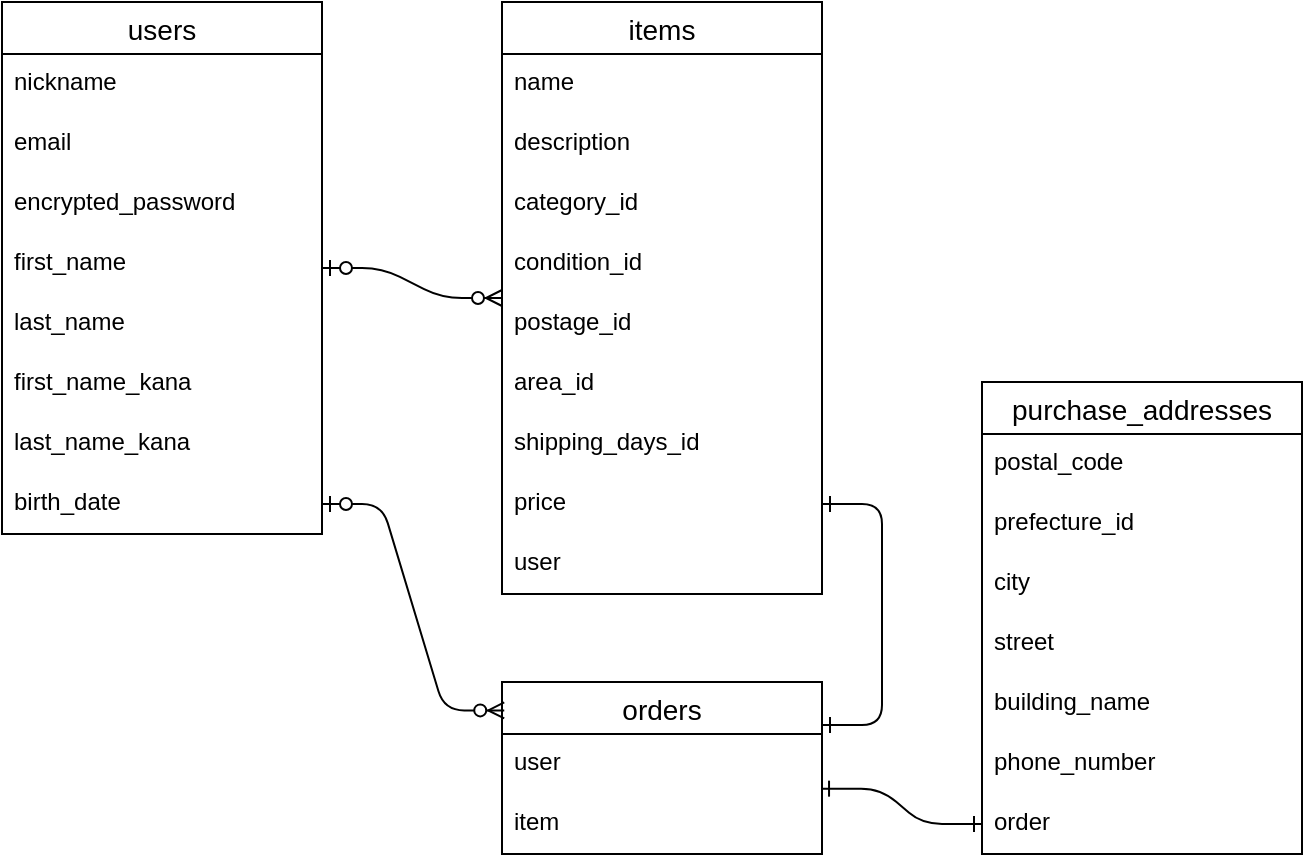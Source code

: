 <mxfile>
    <diagram id="ZFz-ahUxTJeXVv1OpHOJ" name="ページ1">
        <mxGraphModel dx="628" dy="525" grid="1" gridSize="10" guides="1" tooltips="1" connect="1" arrows="1" fold="1" page="1" pageScale="1" pageWidth="827" pageHeight="1169" math="0" shadow="0">
            <root>
                <mxCell id="0"/>
                <mxCell id="1" parent="0"/>
                <mxCell id="f-Fqu0ORPsu3V8Kkymkz-1" value="users" style="swimlane;fontStyle=0;childLayout=stackLayout;horizontal=1;startSize=26;horizontalStack=0;resizeParent=1;resizeParentMax=0;resizeLast=0;collapsible=1;marginBottom=0;align=center;fontSize=14;" vertex="1" parent="1">
                    <mxGeometry x="80" y="40" width="160" height="266" as="geometry"/>
                </mxCell>
                <mxCell id="f-Fqu0ORPsu3V8Kkymkz-2" value="nickname" style="text;strokeColor=none;fillColor=none;spacingLeft=4;spacingRight=4;overflow=hidden;rotatable=0;points=[[0,0.5],[1,0.5]];portConstraint=eastwest;fontSize=12;" vertex="1" parent="f-Fqu0ORPsu3V8Kkymkz-1">
                    <mxGeometry y="26" width="160" height="30" as="geometry"/>
                </mxCell>
                <mxCell id="f-Fqu0ORPsu3V8Kkymkz-3" value="email" style="text;strokeColor=none;fillColor=none;spacingLeft=4;spacingRight=4;overflow=hidden;rotatable=0;points=[[0,0.5],[1,0.5]];portConstraint=eastwest;fontSize=12;" vertex="1" parent="f-Fqu0ORPsu3V8Kkymkz-1">
                    <mxGeometry y="56" width="160" height="30" as="geometry"/>
                </mxCell>
                <mxCell id="f-Fqu0ORPsu3V8Kkymkz-34" value="encrypted_password" style="text;strokeColor=none;fillColor=none;spacingLeft=4;spacingRight=4;overflow=hidden;rotatable=0;points=[[0,0.5],[1,0.5]];portConstraint=eastwest;fontSize=12;" vertex="1" parent="f-Fqu0ORPsu3V8Kkymkz-1">
                    <mxGeometry y="86" width="160" height="30" as="geometry"/>
                </mxCell>
                <mxCell id="f-Fqu0ORPsu3V8Kkymkz-8" value="first_name" style="text;strokeColor=none;fillColor=none;spacingLeft=4;spacingRight=4;overflow=hidden;rotatable=0;points=[[0,0.5],[1,0.5]];portConstraint=eastwest;fontSize=12;" vertex="1" parent="f-Fqu0ORPsu3V8Kkymkz-1">
                    <mxGeometry y="116" width="160" height="30" as="geometry"/>
                </mxCell>
                <mxCell id="f-Fqu0ORPsu3V8Kkymkz-9" value="last_name" style="text;strokeColor=none;fillColor=none;spacingLeft=4;spacingRight=4;overflow=hidden;rotatable=0;points=[[0,0.5],[1,0.5]];portConstraint=eastwest;fontSize=12;" vertex="1" parent="f-Fqu0ORPsu3V8Kkymkz-1">
                    <mxGeometry y="146" width="160" height="30" as="geometry"/>
                </mxCell>
                <mxCell id="f-Fqu0ORPsu3V8Kkymkz-10" value="first_name_kana" style="text;strokeColor=none;fillColor=none;spacingLeft=4;spacingRight=4;overflow=hidden;rotatable=0;points=[[0,0.5],[1,0.5]];portConstraint=eastwest;fontSize=12;" vertex="1" parent="f-Fqu0ORPsu3V8Kkymkz-1">
                    <mxGeometry y="176" width="160" height="30" as="geometry"/>
                </mxCell>
                <mxCell id="f-Fqu0ORPsu3V8Kkymkz-11" value="last_name_kana&#10;" style="text;strokeColor=none;fillColor=none;spacingLeft=4;spacingRight=4;overflow=hidden;rotatable=0;points=[[0,0.5],[1,0.5]];portConstraint=eastwest;fontSize=12;" vertex="1" parent="f-Fqu0ORPsu3V8Kkymkz-1">
                    <mxGeometry y="206" width="160" height="30" as="geometry"/>
                </mxCell>
                <mxCell id="f-Fqu0ORPsu3V8Kkymkz-12" value="birth_date" style="text;strokeColor=none;fillColor=none;spacingLeft=4;spacingRight=4;overflow=hidden;rotatable=0;points=[[0,0.5],[1,0.5]];portConstraint=eastwest;fontSize=12;" vertex="1" parent="f-Fqu0ORPsu3V8Kkymkz-1">
                    <mxGeometry y="236" width="160" height="30" as="geometry"/>
                </mxCell>
                <mxCell id="f-Fqu0ORPsu3V8Kkymkz-14" value="items" style="swimlane;fontStyle=0;childLayout=stackLayout;horizontal=1;startSize=26;horizontalStack=0;resizeParent=1;resizeParentMax=0;resizeLast=0;collapsible=1;marginBottom=0;align=center;fontSize=14;" vertex="1" parent="1">
                    <mxGeometry x="330" y="40" width="160" height="296" as="geometry"/>
                </mxCell>
                <mxCell id="f-Fqu0ORPsu3V8Kkymkz-16" value="name" style="text;strokeColor=none;fillColor=none;spacingLeft=4;spacingRight=4;overflow=hidden;rotatable=0;points=[[0,0.5],[1,0.5]];portConstraint=eastwest;fontSize=12;" vertex="1" parent="f-Fqu0ORPsu3V8Kkymkz-14">
                    <mxGeometry y="26" width="160" height="30" as="geometry"/>
                </mxCell>
                <mxCell id="f-Fqu0ORPsu3V8Kkymkz-17" value="description" style="text;strokeColor=none;fillColor=none;spacingLeft=4;spacingRight=4;overflow=hidden;rotatable=0;points=[[0,0.5],[1,0.5]];portConstraint=eastwest;fontSize=12;" vertex="1" parent="f-Fqu0ORPsu3V8Kkymkz-14">
                    <mxGeometry y="56" width="160" height="30" as="geometry"/>
                </mxCell>
                <mxCell id="f-Fqu0ORPsu3V8Kkymkz-19" value="category_id" style="text;strokeColor=none;fillColor=none;spacingLeft=4;spacingRight=4;overflow=hidden;rotatable=0;points=[[0,0.5],[1,0.5]];portConstraint=eastwest;fontSize=12;" vertex="1" parent="f-Fqu0ORPsu3V8Kkymkz-14">
                    <mxGeometry y="86" width="160" height="30" as="geometry"/>
                </mxCell>
                <mxCell id="f-Fqu0ORPsu3V8Kkymkz-20" value="condition_id" style="text;strokeColor=none;fillColor=none;spacingLeft=4;spacingRight=4;overflow=hidden;rotatable=0;points=[[0,0.5],[1,0.5]];portConstraint=eastwest;fontSize=12;" vertex="1" parent="f-Fqu0ORPsu3V8Kkymkz-14">
                    <mxGeometry y="116" width="160" height="30" as="geometry"/>
                </mxCell>
                <mxCell id="f-Fqu0ORPsu3V8Kkymkz-22" value="postage_id" style="text;strokeColor=none;fillColor=none;spacingLeft=4;spacingRight=4;overflow=hidden;rotatable=0;points=[[0,0.5],[1,0.5]];portConstraint=eastwest;fontSize=12;" vertex="1" parent="f-Fqu0ORPsu3V8Kkymkz-14">
                    <mxGeometry y="146" width="160" height="30" as="geometry"/>
                </mxCell>
                <mxCell id="f-Fqu0ORPsu3V8Kkymkz-23" value="area_id" style="text;strokeColor=none;fillColor=none;spacingLeft=4;spacingRight=4;overflow=hidden;rotatable=0;points=[[0,0.5],[1,0.5]];portConstraint=eastwest;fontSize=12;" vertex="1" parent="f-Fqu0ORPsu3V8Kkymkz-14">
                    <mxGeometry y="176" width="160" height="30" as="geometry"/>
                </mxCell>
                <mxCell id="f-Fqu0ORPsu3V8Kkymkz-21" value="shipping_days_id" style="text;strokeColor=none;fillColor=none;spacingLeft=4;spacingRight=4;overflow=hidden;rotatable=0;points=[[0,0.5],[1,0.5]];portConstraint=eastwest;fontSize=12;" vertex="1" parent="f-Fqu0ORPsu3V8Kkymkz-14">
                    <mxGeometry y="206" width="160" height="30" as="geometry"/>
                </mxCell>
                <mxCell id="f-Fqu0ORPsu3V8Kkymkz-18" value="price&#10;" style="text;strokeColor=none;fillColor=none;spacingLeft=4;spacingRight=4;overflow=hidden;rotatable=0;points=[[0,0.5],[1,0.5]];portConstraint=eastwest;fontSize=12;" vertex="1" parent="f-Fqu0ORPsu3V8Kkymkz-14">
                    <mxGeometry y="236" width="160" height="30" as="geometry"/>
                </mxCell>
                <mxCell id="f-Fqu0ORPsu3V8Kkymkz-35" value="user" style="text;strokeColor=none;fillColor=none;spacingLeft=4;spacingRight=4;overflow=hidden;rotatable=0;points=[[0,0.5],[1,0.5]];portConstraint=eastwest;fontSize=12;" vertex="1" parent="f-Fqu0ORPsu3V8Kkymkz-14">
                    <mxGeometry y="266" width="160" height="30" as="geometry"/>
                </mxCell>
                <mxCell id="f-Fqu0ORPsu3V8Kkymkz-24" value="" style="edgeStyle=entityRelationEdgeStyle;fontSize=12;html=1;endArrow=ERzeroToMany;startArrow=ERzeroToOne;strokeWidth=1;" edge="1" parent="1" source="f-Fqu0ORPsu3V8Kkymkz-1" target="f-Fqu0ORPsu3V8Kkymkz-14">
                    <mxGeometry width="100" height="100" relative="1" as="geometry">
                        <mxPoint x="280" y="160" as="sourcePoint"/>
                        <mxPoint x="380" y="60" as="targetPoint"/>
                    </mxGeometry>
                </mxCell>
                <mxCell id="f-Fqu0ORPsu3V8Kkymkz-25" value="orders" style="swimlane;fontStyle=0;childLayout=stackLayout;horizontal=1;startSize=26;horizontalStack=0;resizeParent=1;resizeParentMax=0;resizeLast=0;collapsible=1;marginBottom=0;align=center;fontSize=14;" vertex="1" parent="1">
                    <mxGeometry x="330" y="380" width="160" height="86" as="geometry"/>
                </mxCell>
                <mxCell id="f-Fqu0ORPsu3V8Kkymkz-26" value="user" style="text;strokeColor=none;fillColor=none;spacingLeft=4;spacingRight=4;overflow=hidden;rotatable=0;points=[[0,0.5],[1,0.5]];portConstraint=eastwest;fontSize=12;" vertex="1" parent="f-Fqu0ORPsu3V8Kkymkz-25">
                    <mxGeometry y="26" width="160" height="30" as="geometry"/>
                </mxCell>
                <mxCell id="f-Fqu0ORPsu3V8Kkymkz-27" value="item" style="text;strokeColor=none;fillColor=none;spacingLeft=4;spacingRight=4;overflow=hidden;rotatable=0;points=[[0,0.5],[1,0.5]];portConstraint=eastwest;fontSize=12;" vertex="1" parent="f-Fqu0ORPsu3V8Kkymkz-25">
                    <mxGeometry y="56" width="160" height="30" as="geometry"/>
                </mxCell>
                <mxCell id="f-Fqu0ORPsu3V8Kkymkz-29" value="" style="edgeStyle=entityRelationEdgeStyle;fontSize=12;html=1;endArrow=ERone;endFill=1;strokeWidth=1;startArrow=ERone;startFill=0;exitX=1;exitY=0.5;exitDx=0;exitDy=0;entryX=1;entryY=0.25;entryDx=0;entryDy=0;" edge="1" parent="1" source="f-Fqu0ORPsu3V8Kkymkz-18" target="f-Fqu0ORPsu3V8Kkymkz-25">
                    <mxGeometry width="100" height="100" relative="1" as="geometry">
                        <mxPoint x="590" y="410" as="sourcePoint"/>
                        <mxPoint x="690" y="310" as="targetPoint"/>
                    </mxGeometry>
                </mxCell>
                <mxCell id="f-Fqu0ORPsu3V8Kkymkz-30" value="" style="edgeStyle=entityRelationEdgeStyle;fontSize=12;html=1;endArrow=ERzeroToMany;startArrow=ERzeroToOne;strokeWidth=1;exitX=1;exitY=0.5;exitDx=0;exitDy=0;entryX=0.007;entryY=0.165;entryDx=0;entryDy=0;entryPerimeter=0;" edge="1" parent="1" source="f-Fqu0ORPsu3V8Kkymkz-12" target="f-Fqu0ORPsu3V8Kkymkz-25">
                    <mxGeometry width="100" height="100" relative="1" as="geometry">
                        <mxPoint x="150" y="370" as="sourcePoint"/>
                        <mxPoint x="90" y="460" as="targetPoint"/>
                    </mxGeometry>
                </mxCell>
                <mxCell id="f-Fqu0ORPsu3V8Kkymkz-37" value="purchase_addresses" style="swimlane;fontStyle=0;childLayout=stackLayout;horizontal=1;startSize=26;horizontalStack=0;resizeParent=1;resizeParentMax=0;resizeLast=0;collapsible=1;marginBottom=0;align=center;fontSize=14;" vertex="1" parent="1">
                    <mxGeometry x="570" y="230" width="160" height="236" as="geometry"/>
                </mxCell>
                <mxCell id="f-Fqu0ORPsu3V8Kkymkz-38" value="postal_code" style="text;strokeColor=none;fillColor=none;spacingLeft=4;spacingRight=4;overflow=hidden;rotatable=0;points=[[0,0.5],[1,0.5]];portConstraint=eastwest;fontSize=12;" vertex="1" parent="f-Fqu0ORPsu3V8Kkymkz-37">
                    <mxGeometry y="26" width="160" height="30" as="geometry"/>
                </mxCell>
                <mxCell id="f-Fqu0ORPsu3V8Kkymkz-39" value="prefecture_id&#10;" style="text;strokeColor=none;fillColor=none;spacingLeft=4;spacingRight=4;overflow=hidden;rotatable=0;points=[[0,0.5],[1,0.5]];portConstraint=eastwest;fontSize=12;" vertex="1" parent="f-Fqu0ORPsu3V8Kkymkz-37">
                    <mxGeometry y="56" width="160" height="30" as="geometry"/>
                </mxCell>
                <mxCell id="f-Fqu0ORPsu3V8Kkymkz-40" value="city" style="text;strokeColor=none;fillColor=none;spacingLeft=4;spacingRight=4;overflow=hidden;rotatable=0;points=[[0,0.5],[1,0.5]];portConstraint=eastwest;fontSize=12;" vertex="1" parent="f-Fqu0ORPsu3V8Kkymkz-37">
                    <mxGeometry y="86" width="160" height="30" as="geometry"/>
                </mxCell>
                <mxCell id="f-Fqu0ORPsu3V8Kkymkz-43" value="street" style="text;strokeColor=none;fillColor=none;spacingLeft=4;spacingRight=4;overflow=hidden;rotatable=0;points=[[0,0.5],[1,0.5]];portConstraint=eastwest;fontSize=12;" vertex="1" parent="f-Fqu0ORPsu3V8Kkymkz-37">
                    <mxGeometry y="116" width="160" height="30" as="geometry"/>
                </mxCell>
                <mxCell id="f-Fqu0ORPsu3V8Kkymkz-44" value="building_name" style="text;strokeColor=none;fillColor=none;spacingLeft=4;spacingRight=4;overflow=hidden;rotatable=0;points=[[0,0.5],[1,0.5]];portConstraint=eastwest;fontSize=12;" vertex="1" parent="f-Fqu0ORPsu3V8Kkymkz-37">
                    <mxGeometry y="146" width="160" height="30" as="geometry"/>
                </mxCell>
                <mxCell id="f-Fqu0ORPsu3V8Kkymkz-42" value="phone_number" style="text;strokeColor=none;fillColor=none;spacingLeft=4;spacingRight=4;overflow=hidden;rotatable=0;points=[[0,0.5],[1,0.5]];portConstraint=eastwest;fontSize=12;" vertex="1" parent="f-Fqu0ORPsu3V8Kkymkz-37">
                    <mxGeometry y="176" width="160" height="30" as="geometry"/>
                </mxCell>
                <mxCell id="f-Fqu0ORPsu3V8Kkymkz-45" value="order" style="text;strokeColor=none;fillColor=none;spacingLeft=4;spacingRight=4;overflow=hidden;rotatable=0;points=[[0,0.5],[1,0.5]];portConstraint=eastwest;fontSize=12;" vertex="1" parent="f-Fqu0ORPsu3V8Kkymkz-37">
                    <mxGeometry y="206" width="160" height="30" as="geometry"/>
                </mxCell>
                <mxCell id="f-Fqu0ORPsu3V8Kkymkz-41" value="" style="edgeStyle=entityRelationEdgeStyle;fontSize=12;html=1;endArrow=ERone;endFill=1;strokeWidth=1;startArrow=ERone;startFill=0;exitX=0.997;exitY=0.911;exitDx=0;exitDy=0;entryX=0;entryY=0.5;entryDx=0;entryDy=0;exitPerimeter=0;" edge="1" parent="1" source="f-Fqu0ORPsu3V8Kkymkz-26" target="f-Fqu0ORPsu3V8Kkymkz-45">
                    <mxGeometry width="100" height="100" relative="1" as="geometry">
                        <mxPoint x="530" y="440" as="sourcePoint"/>
                        <mxPoint x="431.12" y="543.19" as="targetPoint"/>
                    </mxGeometry>
                </mxCell>
            </root>
        </mxGraphModel>
    </diagram>
</mxfile>